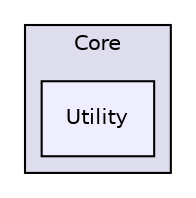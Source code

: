 digraph "Core/Utility" {
  compound=true
  node [ fontsize="10", fontname="Helvetica"];
  edge [ labelfontsize="10", labelfontname="Helvetica"];
  subgraph clusterdir_c6310732a22f63c0c2fc5595561e68f1 {
    graph [ bgcolor="#ddddee", pencolor="black", label="Core" fontname="Helvetica", fontsize="10", URL="dir_c6310732a22f63c0c2fc5595561e68f1.html"]
  dir_98f8b120a41a5125c31ef02ceac6bcef [shape=box, label="Utility", style="filled", fillcolor="#eeeeff", pencolor="black", URL="dir_98f8b120a41a5125c31ef02ceac6bcef.html"];
  }
}
